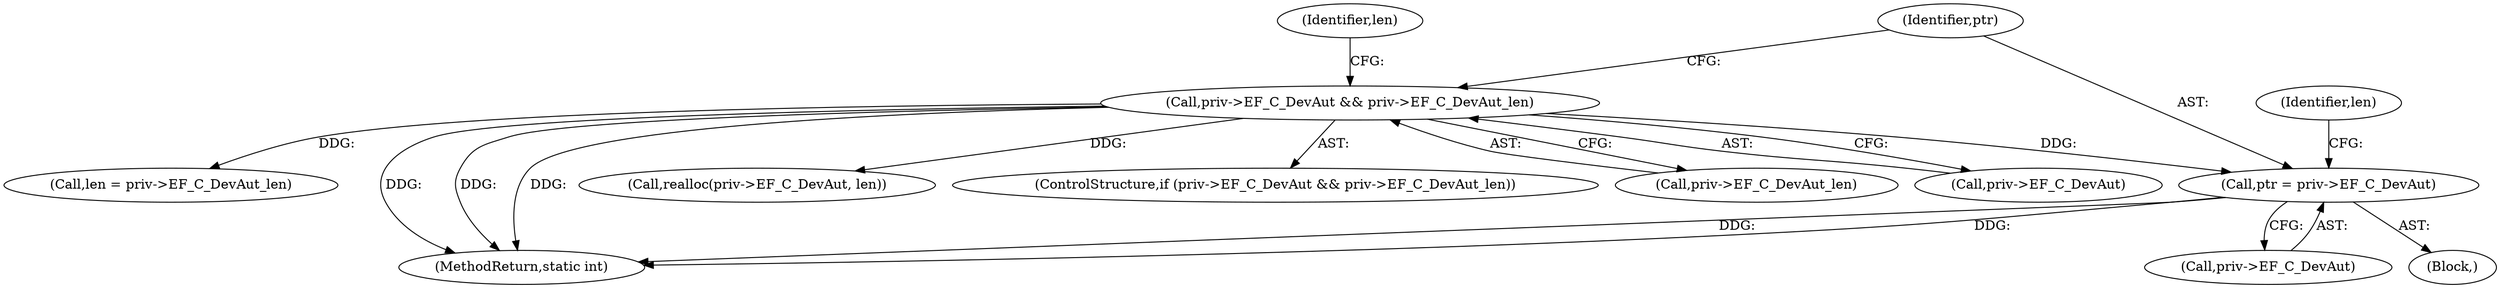 digraph "0_OpenSC_360e95d45ac4123255a4c796db96337f332160ad#diff-d643a0fa169471dbf2912f4866dc49c5_6@pointer" {
"1000278" [label="(Call,ptr = priv->EF_C_DevAut)"];
"1000270" [label="(Call,priv->EF_C_DevAut && priv->EF_C_DevAut_len)"];
"1000283" [label="(Call,len = priv->EF_C_DevAut_len)"];
"1001092" [label="(MethodReturn,static int)"];
"1000318" [label="(Call,realloc(priv->EF_C_DevAut, len))"];
"1000280" [label="(Call,priv->EF_C_DevAut)"];
"1000278" [label="(Call,ptr = priv->EF_C_DevAut)"];
"1000279" [label="(Identifier,ptr)"];
"1000291" [label="(Identifier,len)"];
"1000270" [label="(Call,priv->EF_C_DevAut && priv->EF_C_DevAut_len)"];
"1000284" [label="(Identifier,len)"];
"1000269" [label="(ControlStructure,if (priv->EF_C_DevAut && priv->EF_C_DevAut_len))"];
"1000277" [label="(Block,)"];
"1000274" [label="(Call,priv->EF_C_DevAut_len)"];
"1000271" [label="(Call,priv->EF_C_DevAut)"];
"1000278" -> "1000277"  [label="AST: "];
"1000278" -> "1000280"  [label="CFG: "];
"1000279" -> "1000278"  [label="AST: "];
"1000280" -> "1000278"  [label="AST: "];
"1000284" -> "1000278"  [label="CFG: "];
"1000278" -> "1001092"  [label="DDG: "];
"1000278" -> "1001092"  [label="DDG: "];
"1000270" -> "1000278"  [label="DDG: "];
"1000270" -> "1000269"  [label="AST: "];
"1000270" -> "1000271"  [label="CFG: "];
"1000270" -> "1000274"  [label="CFG: "];
"1000271" -> "1000270"  [label="AST: "];
"1000274" -> "1000270"  [label="AST: "];
"1000279" -> "1000270"  [label="CFG: "];
"1000291" -> "1000270"  [label="CFG: "];
"1000270" -> "1001092"  [label="DDG: "];
"1000270" -> "1001092"  [label="DDG: "];
"1000270" -> "1001092"  [label="DDG: "];
"1000270" -> "1000283"  [label="DDG: "];
"1000270" -> "1000318"  [label="DDG: "];
}

